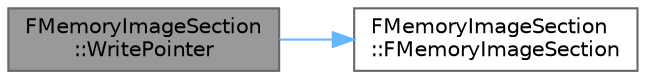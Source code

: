 digraph "FMemoryImageSection::WritePointer"
{
 // INTERACTIVE_SVG=YES
 // LATEX_PDF_SIZE
  bgcolor="transparent";
  edge [fontname=Helvetica,fontsize=10,labelfontname=Helvetica,labelfontsize=10];
  node [fontname=Helvetica,fontsize=10,shape=box,height=0.2,width=0.4];
  rankdir="LR";
  Node1 [id="Node000001",label="FMemoryImageSection\l::WritePointer",height=0.2,width=0.4,color="gray40", fillcolor="grey60", style="filled", fontcolor="black",tooltip=" "];
  Node1 -> Node2 [id="edge1_Node000001_Node000002",color="steelblue1",style="solid",tooltip=" "];
  Node2 [id="Node000002",label="FMemoryImageSection\l::FMemoryImageSection",height=0.2,width=0.4,color="grey40", fillcolor="white", style="filled",URL="$d8/dee/classFMemoryImageSection.html#a64d71271b8cf90d9b4a9420c5f1c4f96",tooltip=" "];
}
